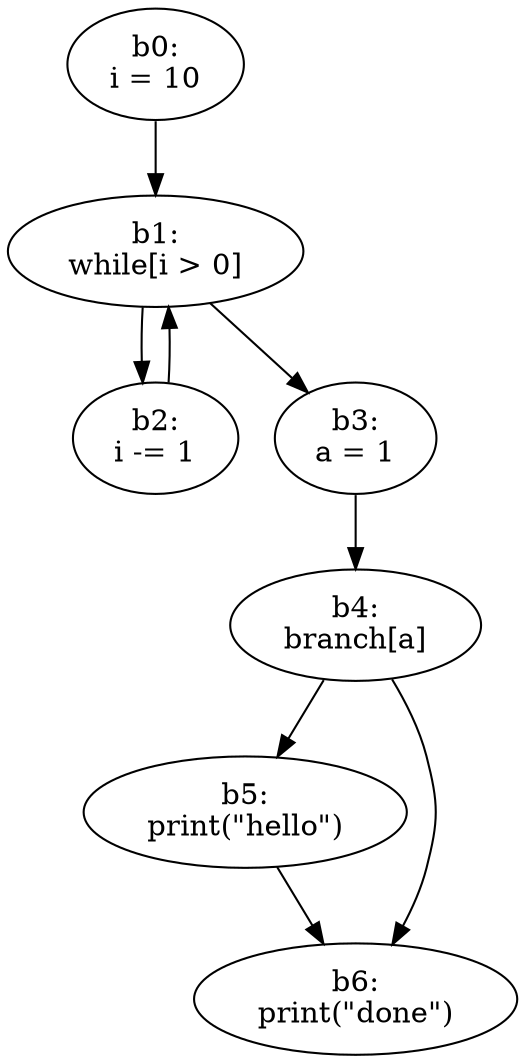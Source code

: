 // CFG
digraph {
	0 [label="b0:
i = 10
"]
	1 [label="b1:
while[i > 0]
"]
	2 [label="b2:
i -= 1
"]
	3 [label="b3:
a = 1
"]
	4 [label="b4:
branch[a]
"]
	5 [label="b5:
print(\"hello\")
"]
	6 [label="b6:
print(\"done\")
"]
	0 -> 1
	1 -> 2
	1 -> 3
	2 -> 1
	3 -> 4
	4 -> 5
	4 -> 6
	5 -> 6
}

